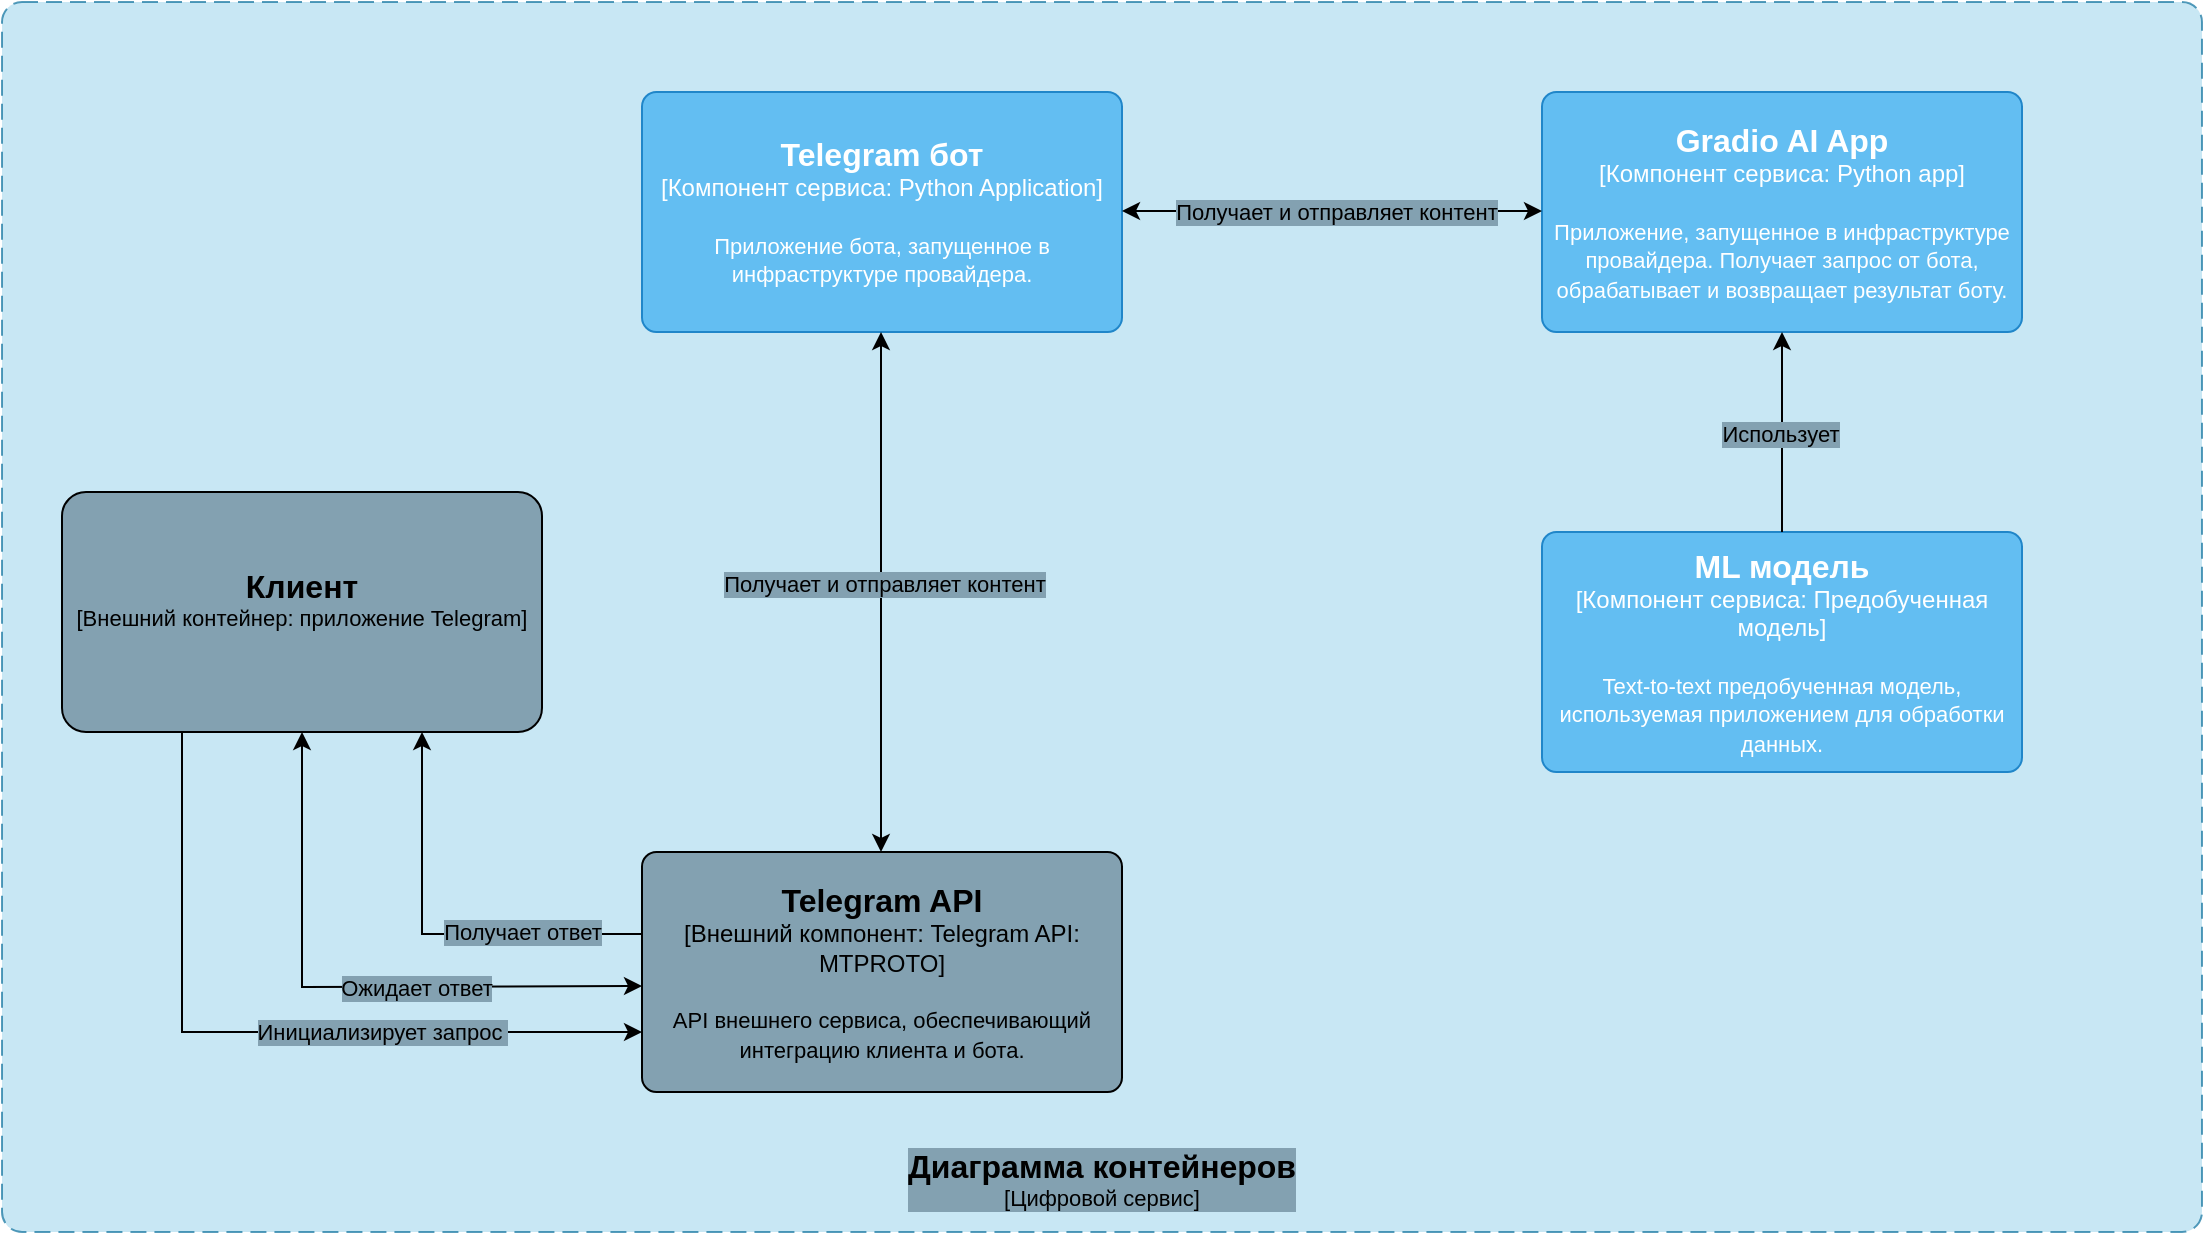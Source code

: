 <mxfile version="22.0.3" type="device">
  <diagram name="Страница — 1" id="x2W3Am0ZSE1a8qnF3DJD">
    <mxGraphModel dx="1292" dy="1127" grid="1" gridSize="10" guides="1" tooltips="1" connect="1" arrows="1" fold="1" page="1" pageScale="1" pageWidth="1169" pageHeight="827" math="0" shadow="0">
      <root>
        <mxCell id="0" />
        <mxCell id="1" parent="0" />
        <object placeholders="1" c4Name="Диаграмма контейнеров" c4Type="ContainerScopeBoundary" c4Application="Цифровой сервис" label="&lt;font style=&quot;font-size: 16px&quot;&gt;&lt;b&gt;&lt;div style=&quot;&quot;&gt;%c4Name%&lt;/div&gt;&lt;/b&gt;&lt;/font&gt;&lt;div style=&quot;&quot;&gt;[%c4Application%]&lt;/div&gt;" id="6_c3G_TSjOBD9kvF4t2p-42">
          <mxCell style="rounded=1;fontSize=11;whiteSpace=wrap;html=1;dashed=1;arcSize=20;fillColor=#b1ddf0;strokeColor=#10739e;labelBackgroundColor=#83a1b1;align=center;verticalAlign=bottom;labelBorderColor=none;spacingTop=0;spacing=10;dashPattern=8 4;metaEdit=1;rotatable=0;perimeter=rectanglePerimeter;noLabel=0;labelPadding=0;allowArrows=0;connectable=0;expand=0;recursiveResize=0;editable=1;pointerEvents=0;absoluteArcSize=1;points=[[0.25,0,0],[0.5,0,0],[0.75,0,0],[1,0.25,0],[1,0.5,0],[1,0.75,0],[0.75,1,0],[0.5,1,0],[0.25,1,0],[0,0.75,0],[0,0.5,0],[0,0.25,0]];opacity=70;" vertex="1" parent="1">
            <mxGeometry y="15" width="1100" height="615" as="geometry" />
          </mxCell>
        </object>
        <object placeholders="1" c4Name="Telegram бот" c4Type="Компонент сервиса" c4Technology="Python Application" c4Description="Приложение бота, запущенное в инфраструктуре провайдера." label="&lt;font style=&quot;font-size: 16px&quot;&gt;&lt;b&gt;%c4Name%&lt;/b&gt;&lt;/font&gt;&lt;div&gt;[%c4Type%: %c4Technology%]&lt;/div&gt;&lt;br&gt;&lt;div&gt;&lt;font style=&quot;font-size: 11px&quot;&gt;%c4Description%&lt;/font&gt;&lt;/div&gt;" id="6_c3G_TSjOBD9kvF4t2p-3">
          <mxCell style="rounded=1;whiteSpace=wrap;html=1;labelBackgroundColor=none;fillColor=#63BEF2;fontColor=#ffffff;align=center;arcSize=6;strokeColor=#2086C9;metaEdit=1;resizable=0;points=[[0.25,0,0],[0.5,0,0],[0.75,0,0],[1,0.25,0],[1,0.5,0],[1,0.75,0],[0.75,1,0],[0.5,1,0],[0.25,1,0],[0,0.75,0],[0,0.5,0],[0,0.25,0]];" vertex="1" parent="1">
            <mxGeometry x="320" y="60" width="240" height="120" as="geometry" />
          </mxCell>
        </object>
        <object placeholders="1" c4Name="Gradio AI App" c4Type="Компонент сервиса" c4Technology="Python app" c4Description="Приложение, запущенное в инфраструктуре провайдера. Получает запрос от бота, обрабатывает и возвращает результат боту." label="&lt;font style=&quot;font-size: 16px&quot;&gt;&lt;b&gt;%c4Name%&lt;/b&gt;&lt;/font&gt;&lt;div&gt;[%c4Type%: %c4Technology%]&lt;/div&gt;&lt;br&gt;&lt;div&gt;&lt;font style=&quot;font-size: 11px&quot;&gt;%c4Description%&lt;/font&gt;&lt;/div&gt;" id="6_c3G_TSjOBD9kvF4t2p-4">
          <mxCell style="rounded=1;whiteSpace=wrap;html=1;labelBackgroundColor=none;fillColor=#63BEF2;fontColor=#ffffff;align=center;arcSize=6;strokeColor=#2086C9;metaEdit=1;resizable=0;points=[[0.25,0,0],[0.5,0,0],[0.75,0,0],[1,0.25,0],[1,0.5,0],[1,0.75,0],[0.75,1,0],[0.5,1,0],[0.25,1,0],[0,0.75,0],[0,0.5,0],[0,0.25,0]];" vertex="1" parent="1">
            <mxGeometry x="770" y="60" width="240" height="120" as="geometry" />
          </mxCell>
        </object>
        <object placeholders="1" c4Name="ML модель" c4Type="Компонент сервиса" c4Technology="Предобученная модель" c4Description="Text-to-text предобученная модель, используемая приложением для обработки данных." label="&lt;font style=&quot;font-size: 16px&quot;&gt;&lt;b&gt;%c4Name%&lt;/b&gt;&lt;/font&gt;&lt;div&gt;[%c4Type%: %c4Technology%]&lt;/div&gt;&lt;br&gt;&lt;div&gt;&lt;font style=&quot;font-size: 11px&quot;&gt;%c4Description%&lt;/font&gt;&lt;/div&gt;" id="6_c3G_TSjOBD9kvF4t2p-9">
          <mxCell style="rounded=1;whiteSpace=wrap;html=1;labelBackgroundColor=none;fillColor=#63BEF2;fontColor=#ffffff;align=center;arcSize=6;strokeColor=#2086C9;metaEdit=1;resizable=0;points=[[0.25,0,0],[0.5,0,0],[0.75,0,0],[1,0.25,0],[1,0.5,0],[1,0.75,0],[0.75,1,0],[0.5,1,0],[0.25,1,0],[0,0.75,0],[0,0.5,0],[0,0.25,0]];" vertex="1" parent="1">
            <mxGeometry x="770" y="280" width="240" height="120" as="geometry" />
          </mxCell>
        </object>
        <object placeholders="1" c4Name="Клиент" c4Type="Внешний контейнер" c4Technology="приложение Telegram" c4Description="" label="&lt;font style=&quot;font-size: 16px&quot;&gt;&lt;b&gt;%c4Name%&lt;/b&gt;&lt;/font&gt;&lt;div&gt;[%c4Type%: %c4Technology%]&lt;/div&gt;&lt;br&gt;&lt;div&gt;&lt;font style=&quot;font-size: 11px&quot;&gt;&lt;font color=&quot;#E6E6E6&quot;&gt;%c4Description%&lt;/font&gt;&lt;/div&gt;" id="6_c3G_TSjOBD9kvF4t2p-10">
          <mxCell style="rounded=1;whiteSpace=wrap;html=1;fontSize=11;labelBackgroundColor=none;align=center;arcSize=10;metaEdit=1;resizable=0;points=[[0.25,0,0],[0.5,0,0],[0.75,0,0],[1,0.25,0],[1,0.5,0],[1,0.75,0],[0.75,1,0],[0.5,1,0],[0.25,1,0],[0,0.75,0],[0,0.5,0],[0,0.25,0]];fillColor=#83a1b1;" vertex="1" parent="1">
            <mxGeometry x="30" y="260" width="240" height="120" as="geometry" />
          </mxCell>
        </object>
        <object placeholders="1" c4Name="Telegram API" c4Type="Внешний компонент: Telegram API" c4Technology="MTPROTO" c4Description="API внешнего сервиса, обеспечивающий интеграцию клиента и бота." label="&lt;font style=&quot;font-size: 16px&quot;&gt;&lt;b&gt;%c4Name%&lt;/b&gt;&lt;/font&gt;&lt;div&gt;[%c4Type%: %c4Technology%]&lt;/div&gt;&lt;br&gt;&lt;div&gt;&lt;font style=&quot;font-size: 11px&quot;&gt;%c4Description%&lt;/font&gt;&lt;/div&gt;" id="6_c3G_TSjOBD9kvF4t2p-11">
          <mxCell style="rounded=1;whiteSpace=wrap;html=1;labelBackgroundColor=none;align=center;arcSize=6;metaEdit=1;resizable=0;points=[[0.25,0,0],[0.5,0,0],[0.75,0,0],[1,0.25,0],[1,0.5,0],[1,0.75,0],[0.75,1,0],[0.5,1,0],[0.25,1,0],[0,0.75,0],[0,0.5,0],[0,0.25,0]];fillColor=#83a1b1;" vertex="1" parent="1">
            <mxGeometry x="320" y="440" width="240" height="120" as="geometry" />
          </mxCell>
        </object>
        <mxCell id="6_c3G_TSjOBD9kvF4t2p-18" style="edgeStyle=orthogonalEdgeStyle;rounded=0;orthogonalLoop=1;jettySize=auto;html=1;exitX=0.25;exitY=1;exitDx=0;exitDy=0;exitPerimeter=0;entryX=0;entryY=0.75;entryDx=0;entryDy=0;entryPerimeter=0;" edge="1" parent="1" source="6_c3G_TSjOBD9kvF4t2p-10" target="6_c3G_TSjOBD9kvF4t2p-11">
          <mxGeometry relative="1" as="geometry" />
        </mxCell>
        <mxCell id="6_c3G_TSjOBD9kvF4t2p-38" value="Инициализирует запрос&amp;nbsp;" style="edgeLabel;html=1;align=center;verticalAlign=middle;resizable=0;points=[];labelBackgroundColor=#83a1b1;" vertex="1" connectable="0" parent="6_c3G_TSjOBD9kvF4t2p-18">
          <mxGeometry x="0.179" y="-1" relative="1" as="geometry">
            <mxPoint x="26" y="-1" as="offset" />
          </mxGeometry>
        </mxCell>
        <mxCell id="6_c3G_TSjOBD9kvF4t2p-19" style="edgeStyle=orthogonalEdgeStyle;rounded=0;orthogonalLoop=1;jettySize=auto;html=1;entryX=0.5;entryY=1;entryDx=0;entryDy=0;entryPerimeter=0;startArrow=classic;startFill=1;" edge="1" parent="1" target="6_c3G_TSjOBD9kvF4t2p-10">
          <mxGeometry relative="1" as="geometry">
            <mxPoint x="320" y="507" as="sourcePoint" />
          </mxGeometry>
        </mxCell>
        <mxCell id="6_c3G_TSjOBD9kvF4t2p-39" value="Ожидает ответ" style="edgeLabel;html=1;align=center;verticalAlign=middle;resizable=0;points=[];labelBackgroundColor=#83a1b1;" vertex="1" connectable="0" parent="6_c3G_TSjOBD9kvF4t2p-19">
          <mxGeometry x="-0.05" relative="1" as="geometry">
            <mxPoint x="28" as="offset" />
          </mxGeometry>
        </mxCell>
        <mxCell id="6_c3G_TSjOBD9kvF4t2p-21" style="edgeStyle=orthogonalEdgeStyle;rounded=0;orthogonalLoop=1;jettySize=auto;html=1;exitX=0.25;exitY=1;exitDx=0;exitDy=0;exitPerimeter=0;entryX=0.25;entryY=0;entryDx=0;entryDy=0;entryPerimeter=0;startArrow=classic;startFill=1;" edge="1" parent="1">
          <mxGeometry relative="1" as="geometry">
            <mxPoint x="439.5" y="180" as="sourcePoint" />
            <mxPoint x="439.5" y="440" as="targetPoint" />
          </mxGeometry>
        </mxCell>
        <mxCell id="6_c3G_TSjOBD9kvF4t2p-37" value="Получает и отправляет контент" style="edgeLabel;html=1;align=center;verticalAlign=middle;resizable=0;points=[];labelBackgroundColor=#83a1b1;" vertex="1" connectable="0" parent="6_c3G_TSjOBD9kvF4t2p-21">
          <mxGeometry x="-0.031" y="1" relative="1" as="geometry">
            <mxPoint as="offset" />
          </mxGeometry>
        </mxCell>
        <mxCell id="6_c3G_TSjOBD9kvF4t2p-25" style="edgeStyle=orthogonalEdgeStyle;rounded=0;orthogonalLoop=1;jettySize=auto;html=1;exitX=1;exitY=0.25;exitDx=0;exitDy=0;exitPerimeter=0;entryX=0;entryY=0.25;entryDx=0;entryDy=0;entryPerimeter=0;startArrow=classic;startFill=1;" edge="1" parent="1">
          <mxGeometry relative="1" as="geometry">
            <mxPoint x="560" y="119.5" as="sourcePoint" />
            <mxPoint x="770" y="119.5" as="targetPoint" />
          </mxGeometry>
        </mxCell>
        <mxCell id="6_c3G_TSjOBD9kvF4t2p-30" value="Получает и отправляет контент" style="edgeLabel;html=1;align=center;verticalAlign=middle;resizable=0;points=[];labelBackgroundColor=#83a1b1;" vertex="1" connectable="0" parent="6_c3G_TSjOBD9kvF4t2p-25">
          <mxGeometry x="-0.038" y="1" relative="1" as="geometry">
            <mxPoint x="6" y="1" as="offset" />
          </mxGeometry>
        </mxCell>
        <mxCell id="6_c3G_TSjOBD9kvF4t2p-28" style="rounded=0;orthogonalLoop=1;jettySize=auto;html=1;exitX=0.5;exitY=1;exitDx=0;exitDy=0;exitPerimeter=0;entryX=0.5;entryY=0;entryDx=0;entryDy=0;entryPerimeter=0;startArrow=classic;startFill=1;endArrow=none;endFill=0;" edge="1" parent="1" source="6_c3G_TSjOBD9kvF4t2p-4" target="6_c3G_TSjOBD9kvF4t2p-9">
          <mxGeometry relative="1" as="geometry" />
        </mxCell>
        <mxCell id="6_c3G_TSjOBD9kvF4t2p-29" value="Использует" style="edgeLabel;html=1;align=center;verticalAlign=middle;resizable=0;points=[];labelBackgroundColor=#83a1b1;" vertex="1" connectable="0" parent="6_c3G_TSjOBD9kvF4t2p-28">
          <mxGeometry x="0.02" y="-1" relative="1" as="geometry">
            <mxPoint as="offset" />
          </mxGeometry>
        </mxCell>
        <mxCell id="6_c3G_TSjOBD9kvF4t2p-40" style="edgeStyle=orthogonalEdgeStyle;rounded=0;orthogonalLoop=1;jettySize=auto;html=1;exitX=0.75;exitY=1;exitDx=0;exitDy=0;exitPerimeter=0;entryX=0;entryY=0.342;entryDx=0;entryDy=0;entryPerimeter=0;startArrow=classic;startFill=1;endArrow=none;endFill=0;" edge="1" parent="1" source="6_c3G_TSjOBD9kvF4t2p-10" target="6_c3G_TSjOBD9kvF4t2p-11">
          <mxGeometry relative="1" as="geometry" />
        </mxCell>
        <mxCell id="6_c3G_TSjOBD9kvF4t2p-41" value="Получает ответ" style="edgeLabel;html=1;align=center;verticalAlign=middle;resizable=0;points=[];labelBackgroundColor=#83a1b1;" vertex="1" connectable="0" parent="6_c3G_TSjOBD9kvF4t2p-40">
          <mxGeometry x="0.725" y="-2" relative="1" as="geometry">
            <mxPoint x="-31" y="-3" as="offset" />
          </mxGeometry>
        </mxCell>
      </root>
    </mxGraphModel>
  </diagram>
</mxfile>
